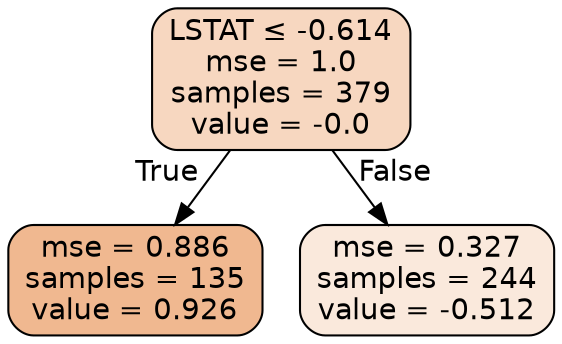 digraph Tree {
node [shape=box, style="filled, rounded", color="black", fontname=helvetica] ;
edge [fontname=helvetica] ;
0 [label=<LSTAT &le; -0.614<br/>mse = 1.0<br/>samples = 379<br/>value = -0.0>, fillcolor="#e5813950"] ;
1 [label=<mse = 0.886<br/>samples = 135<br/>value = 0.926>, fillcolor="#e581398f"] ;
0 -> 1 [labeldistance=2.5, labelangle=45, headlabel="True"] ;
8 [label=<mse = 0.327<br/>samples = 244<br/>value = -0.512>, fillcolor="#e581392c"] ;
0 -> 8 [labeldistance=2.5, labelangle=-45, headlabel="False"] ;
}